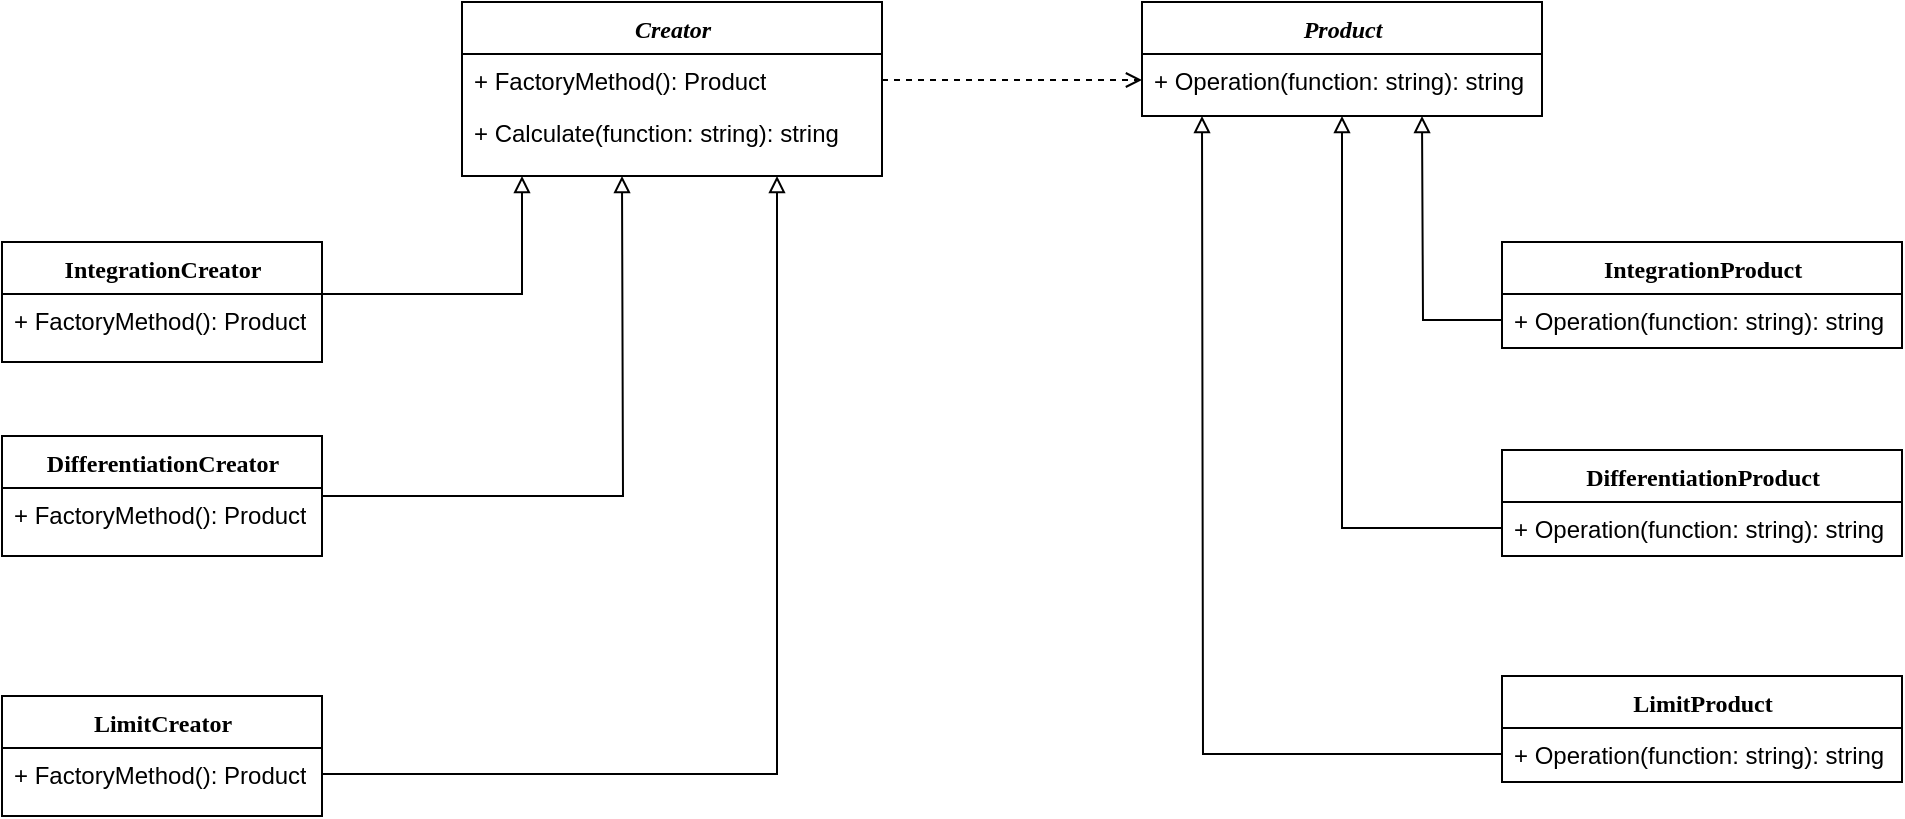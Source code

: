 <mxfile version="15.7.4" type="device"><diagram name="Page-1" id="9f46799a-70d6-7492-0946-bef42562c5a5"><mxGraphModel dx="1422" dy="762" grid="1" gridSize="10" guides="1" tooltips="1" connect="1" arrows="1" fold="1" page="1" pageScale="1" pageWidth="1100" pageHeight="850" background="none" math="0" shadow="0"><root><mxCell id="0"/><mxCell id="1" parent="0"/><mxCell id="78961159f06e98e8-17" value="&lt;i&gt;Creator&lt;/i&gt;" style="swimlane;html=1;fontStyle=1;align=center;verticalAlign=top;childLayout=stackLayout;horizontal=1;startSize=26;horizontalStack=0;resizeParent=1;resizeLast=0;collapsible=1;marginBottom=0;swimlaneFillColor=#ffffff;rounded=0;shadow=0;comic=0;labelBackgroundColor=none;strokeWidth=1;fillColor=none;fontFamily=Verdana;fontSize=12" parent="1" vertex="1"><mxGeometry x="320" y="133" width="210" height="87" as="geometry"/></mxCell><mxCell id="78961159f06e98e8-20" value="+ FactoryMethod(): Product" style="text;html=1;strokeColor=none;fillColor=none;align=left;verticalAlign=top;spacingLeft=4;spacingRight=4;whiteSpace=wrap;overflow=hidden;rotatable=0;points=[[0,0.5],[1,0.5]];portConstraint=eastwest;" parent="78961159f06e98e8-17" vertex="1"><mxGeometry y="26" width="210" height="26" as="geometry"/></mxCell><mxCell id="78961159f06e98e8-27" value="+ Calculate(function: string): string" style="text;html=1;strokeColor=none;fillColor=none;align=left;verticalAlign=top;spacingLeft=4;spacingRight=4;whiteSpace=wrap;overflow=hidden;rotatable=0;points=[[0,0.5],[1,0.5]];portConstraint=eastwest;" parent="78961159f06e98e8-17" vertex="1"><mxGeometry y="52" width="210" height="26" as="geometry"/></mxCell><mxCell id="78961159f06e98e8-30" value="&lt;i&gt;Product&lt;/i&gt;" style="swimlane;html=1;fontStyle=1;align=center;verticalAlign=top;childLayout=stackLayout;horizontal=1;startSize=26;horizontalStack=0;resizeParent=1;resizeLast=0;collapsible=1;marginBottom=0;swimlaneFillColor=#ffffff;rounded=0;shadow=0;comic=0;labelBackgroundColor=none;strokeWidth=1;fillColor=none;fontFamily=Verdana;fontSize=12" parent="1" vertex="1"><mxGeometry x="660" y="133" width="200" height="57" as="geometry"/></mxCell><mxCell id="78961159f06e98e8-42" value="+ Operation(function: string): string" style="text;html=1;strokeColor=none;fillColor=none;align=left;verticalAlign=top;spacingLeft=4;spacingRight=4;whiteSpace=wrap;overflow=hidden;rotatable=0;points=[[0,0.5],[1,0.5]];portConstraint=eastwest;" parent="78961159f06e98e8-30" vertex="1"><mxGeometry y="26" width="200" height="26" as="geometry"/></mxCell><mxCell id="78961159f06e98e8-56" value="IntegrationCreator" style="swimlane;html=1;fontStyle=1;align=center;verticalAlign=top;childLayout=stackLayout;horizontal=1;startSize=26;horizontalStack=0;resizeParent=1;resizeLast=0;collapsible=1;marginBottom=0;swimlaneFillColor=#ffffff;rounded=0;shadow=0;comic=0;labelBackgroundColor=none;strokeWidth=1;fillColor=none;fontFamily=Verdana;fontSize=12" parent="1" vertex="1"><mxGeometry x="90" y="253" width="160" height="60" as="geometry"/></mxCell><mxCell id="78961159f06e98e8-65" value="+ FactoryMethod(): Product" style="text;html=1;strokeColor=none;fillColor=none;align=left;verticalAlign=top;spacingLeft=4;spacingRight=4;whiteSpace=wrap;overflow=hidden;rotatable=0;points=[[0,0.5],[1,0.5]];portConstraint=eastwest;" parent="78961159f06e98e8-56" vertex="1"><mxGeometry y="26" width="160" height="26" as="geometry"/></mxCell><mxCell id="mNfRG4-xyFpalno8LVTJ-2" style="edgeStyle=orthogonalEdgeStyle;rounded=0;orthogonalLoop=1;jettySize=auto;html=1;dashed=1;endArrow=open;endFill=0;" edge="1" parent="1" source="78961159f06e98e8-20" target="78961159f06e98e8-42"><mxGeometry relative="1" as="geometry"/></mxCell><mxCell id="mNfRG4-xyFpalno8LVTJ-5" value="IntegrationProduct" style="swimlane;html=1;fontStyle=1;align=center;verticalAlign=top;childLayout=stackLayout;horizontal=1;startSize=26;horizontalStack=0;resizeParent=1;resizeLast=0;collapsible=1;marginBottom=0;swimlaneFillColor=#ffffff;rounded=0;shadow=0;comic=0;labelBackgroundColor=none;strokeWidth=1;fillColor=none;fontFamily=Verdana;fontSize=12" vertex="1" parent="1"><mxGeometry x="840" y="253" width="200" height="53" as="geometry"/></mxCell><mxCell id="mNfRG4-xyFpalno8LVTJ-12" value="+ Operation(function: string): string" style="text;html=1;strokeColor=none;fillColor=none;align=left;verticalAlign=top;spacingLeft=4;spacingRight=4;whiteSpace=wrap;overflow=hidden;rotatable=0;points=[[0,0.5],[1,0.5]];portConstraint=eastwest;" vertex="1" parent="mNfRG4-xyFpalno8LVTJ-5"><mxGeometry y="26" width="200" height="26" as="geometry"/></mxCell><mxCell id="mNfRG4-xyFpalno8LVTJ-26" style="edgeStyle=orthogonalEdgeStyle;rounded=0;orthogonalLoop=1;jettySize=auto;html=1;endArrow=block;endFill=0;" edge="1" parent="1" source="mNfRG4-xyFpalno8LVTJ-21"><mxGeometry relative="1" as="geometry"><mxPoint x="400" y="220" as="targetPoint"/></mxGeometry></mxCell><mxCell id="mNfRG4-xyFpalno8LVTJ-21" value="DifferentiationCreator" style="swimlane;html=1;fontStyle=1;align=center;verticalAlign=top;childLayout=stackLayout;horizontal=1;startSize=26;horizontalStack=0;resizeParent=1;resizeLast=0;collapsible=1;marginBottom=0;swimlaneFillColor=#ffffff;rounded=0;shadow=0;comic=0;labelBackgroundColor=none;strokeWidth=1;fillColor=none;fontFamily=Verdana;fontSize=12" vertex="1" parent="1"><mxGeometry x="90" y="350" width="160" height="60" as="geometry"/></mxCell><mxCell id="mNfRG4-xyFpalno8LVTJ-22" value="+ FactoryMethod(): Product" style="text;html=1;strokeColor=none;fillColor=none;align=left;verticalAlign=top;spacingLeft=4;spacingRight=4;whiteSpace=wrap;overflow=hidden;rotatable=0;points=[[0,0.5],[1,0.5]];portConstraint=eastwest;" vertex="1" parent="mNfRG4-xyFpalno8LVTJ-21"><mxGeometry y="26" width="160" height="26" as="geometry"/></mxCell><mxCell id="mNfRG4-xyFpalno8LVTJ-23" value="LimitCreator" style="swimlane;html=1;fontStyle=1;align=center;verticalAlign=top;childLayout=stackLayout;horizontal=1;startSize=26;horizontalStack=0;resizeParent=1;resizeLast=0;collapsible=1;marginBottom=0;swimlaneFillColor=#ffffff;rounded=0;shadow=0;comic=0;labelBackgroundColor=none;strokeWidth=1;fillColor=none;fontFamily=Verdana;fontSize=12" vertex="1" parent="1"><mxGeometry x="90" y="480" width="160" height="60" as="geometry"/></mxCell><mxCell id="mNfRG4-xyFpalno8LVTJ-24" value="+ FactoryMethod(): Product" style="text;html=1;strokeColor=none;fillColor=none;align=left;verticalAlign=top;spacingLeft=4;spacingRight=4;whiteSpace=wrap;overflow=hidden;rotatable=0;points=[[0,0.5],[1,0.5]];portConstraint=eastwest;" vertex="1" parent="mNfRG4-xyFpalno8LVTJ-23"><mxGeometry y="26" width="160" height="26" as="geometry"/></mxCell><mxCell id="mNfRG4-xyFpalno8LVTJ-25" style="edgeStyle=orthogonalEdgeStyle;rounded=0;orthogonalLoop=1;jettySize=auto;html=1;endArrow=block;endFill=0;" edge="1" parent="1" source="78961159f06e98e8-65"><mxGeometry relative="1" as="geometry"><mxPoint x="350" y="220" as="targetPoint"/><Array as="points"><mxPoint x="350" y="279"/><mxPoint x="350" y="230"/></Array></mxGeometry></mxCell><mxCell id="mNfRG4-xyFpalno8LVTJ-27" style="edgeStyle=orthogonalEdgeStyle;rounded=0;orthogonalLoop=1;jettySize=auto;html=1;entryX=0.75;entryY=1;entryDx=0;entryDy=0;endArrow=block;endFill=0;" edge="1" parent="1" source="mNfRG4-xyFpalno8LVTJ-24" target="78961159f06e98e8-17"><mxGeometry relative="1" as="geometry"/></mxCell><mxCell id="mNfRG4-xyFpalno8LVTJ-28" value="DifferentiationProduct" style="swimlane;html=1;fontStyle=1;align=center;verticalAlign=top;childLayout=stackLayout;horizontal=1;startSize=26;horizontalStack=0;resizeParent=1;resizeLast=0;collapsible=1;marginBottom=0;swimlaneFillColor=#ffffff;rounded=0;shadow=0;comic=0;labelBackgroundColor=none;strokeWidth=1;fillColor=none;fontFamily=Verdana;fontSize=12" vertex="1" parent="1"><mxGeometry x="840" y="357" width="200" height="53" as="geometry"/></mxCell><mxCell id="mNfRG4-xyFpalno8LVTJ-29" value="+ Operation(function: string): string" style="text;html=1;strokeColor=none;fillColor=none;align=left;verticalAlign=top;spacingLeft=4;spacingRight=4;whiteSpace=wrap;overflow=hidden;rotatable=0;points=[[0,0.5],[1,0.5]];portConstraint=eastwest;" vertex="1" parent="mNfRG4-xyFpalno8LVTJ-28"><mxGeometry y="26" width="200" height="26" as="geometry"/></mxCell><mxCell id="mNfRG4-xyFpalno8LVTJ-30" value="LimitProduct" style="swimlane;html=1;fontStyle=1;align=center;verticalAlign=top;childLayout=stackLayout;horizontal=1;startSize=26;horizontalStack=0;resizeParent=1;resizeLast=0;collapsible=1;marginBottom=0;swimlaneFillColor=#ffffff;rounded=0;shadow=0;comic=0;labelBackgroundColor=none;strokeWidth=1;fillColor=none;fontFamily=Verdana;fontSize=12" vertex="1" parent="1"><mxGeometry x="840" y="470" width="200" height="53" as="geometry"/></mxCell><mxCell id="mNfRG4-xyFpalno8LVTJ-31" value="+ Operation(function: string): string" style="text;html=1;strokeColor=none;fillColor=none;align=left;verticalAlign=top;spacingLeft=4;spacingRight=4;whiteSpace=wrap;overflow=hidden;rotatable=0;points=[[0,0.5],[1,0.5]];portConstraint=eastwest;" vertex="1" parent="mNfRG4-xyFpalno8LVTJ-30"><mxGeometry y="26" width="200" height="26" as="geometry"/></mxCell><mxCell id="mNfRG4-xyFpalno8LVTJ-35" style="edgeStyle=orthogonalEdgeStyle;rounded=0;orthogonalLoop=1;jettySize=auto;html=1;endArrow=block;endFill=0;" edge="1" parent="1" source="mNfRG4-xyFpalno8LVTJ-12"><mxGeometry relative="1" as="geometry"><mxPoint x="800" y="190" as="targetPoint"/></mxGeometry></mxCell><mxCell id="mNfRG4-xyFpalno8LVTJ-36" style="edgeStyle=orthogonalEdgeStyle;rounded=0;orthogonalLoop=1;jettySize=auto;html=1;entryX=0.5;entryY=1;entryDx=0;entryDy=0;endArrow=block;endFill=0;" edge="1" parent="1" source="mNfRG4-xyFpalno8LVTJ-29" target="78961159f06e98e8-30"><mxGeometry relative="1" as="geometry"/></mxCell><mxCell id="mNfRG4-xyFpalno8LVTJ-37" style="edgeStyle=orthogonalEdgeStyle;rounded=0;orthogonalLoop=1;jettySize=auto;html=1;endArrow=block;endFill=0;" edge="1" parent="1" source="mNfRG4-xyFpalno8LVTJ-31"><mxGeometry relative="1" as="geometry"><mxPoint x="690" y="190" as="targetPoint"/></mxGeometry></mxCell></root></mxGraphModel></diagram></mxfile>